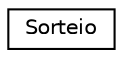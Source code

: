 digraph "Graphical Class Hierarchy"
{
 // LATEX_PDF_SIZE
  edge [fontname="Helvetica",fontsize="10",labelfontname="Helvetica",labelfontsize="10"];
  node [fontname="Helvetica",fontsize="10",shape=record];
  rankdir="LR";
  Node0 [label="Sorteio",height=0.2,width=0.4,color="black", fillcolor="white", style="filled",URL="$classSorteio.html",tooltip="Classe que representa um sorteio."];
}
